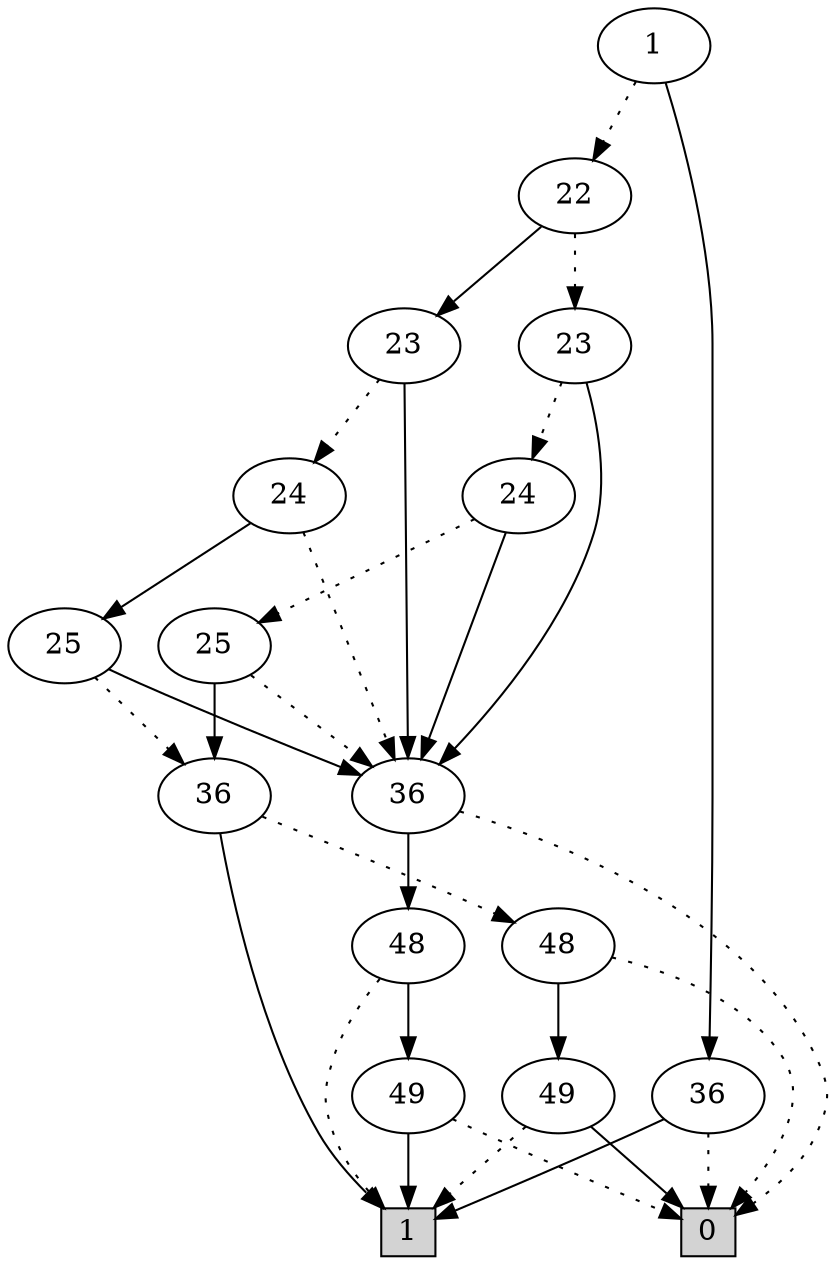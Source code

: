 digraph G {
0 [shape=box, label="0", style=filled, shape=box, height=0.3, width=0.3];
1 [shape=box, label="1", style=filled, shape=box, height=0.3, width=0.3];
169034 [label="1"];
169034 -> 169033 [style=dotted];
169034 -> 74 [style=filled];
169033 [label="22"];
169033 -> 169029 [style=dotted];
169033 -> 169032 [style=filled];
169029 [label="23"];
169029 -> 169028 [style=dotted];
169029 -> 169013 [style=filled];
169028 [label="24"];
169028 -> 169027 [style=dotted];
169028 -> 169013 [style=filled];
169027 [label="25"];
169027 -> 169013 [style=dotted];
169027 -> 169026 [style=filled];
169013 [label="36"];
169013 -> 0 [style=dotted];
169013 -> 42458 [style=filled];
42458 [label="48"];
42458 -> 1 [style=dotted];
42458 -> 100 [style=filled];
100 [label="49"];
100 -> 0 [style=dotted];
100 -> 1 [style=filled];
169026 [label="36"];
169026 -> 42455 [style=dotted];
169026 -> 1 [style=filled];
42455 [label="48"];
42455 -> 0 [style=dotted];
42455 -> 101 [style=filled];
101 [label="49"];
101 -> 1 [style=dotted];
101 -> 0 [style=filled];
169032 [label="23"];
169032 -> 169031 [style=dotted];
169032 -> 169013 [style=filled];
169031 [label="24"];
169031 -> 169013 [style=dotted];
169031 -> 169030 [style=filled];
169030 [label="25"];
169030 -> 169026 [style=dotted];
169030 -> 169013 [style=filled];
74 [label="36"];
74 -> 0 [style=dotted];
74 -> 1 [style=filled];
}
